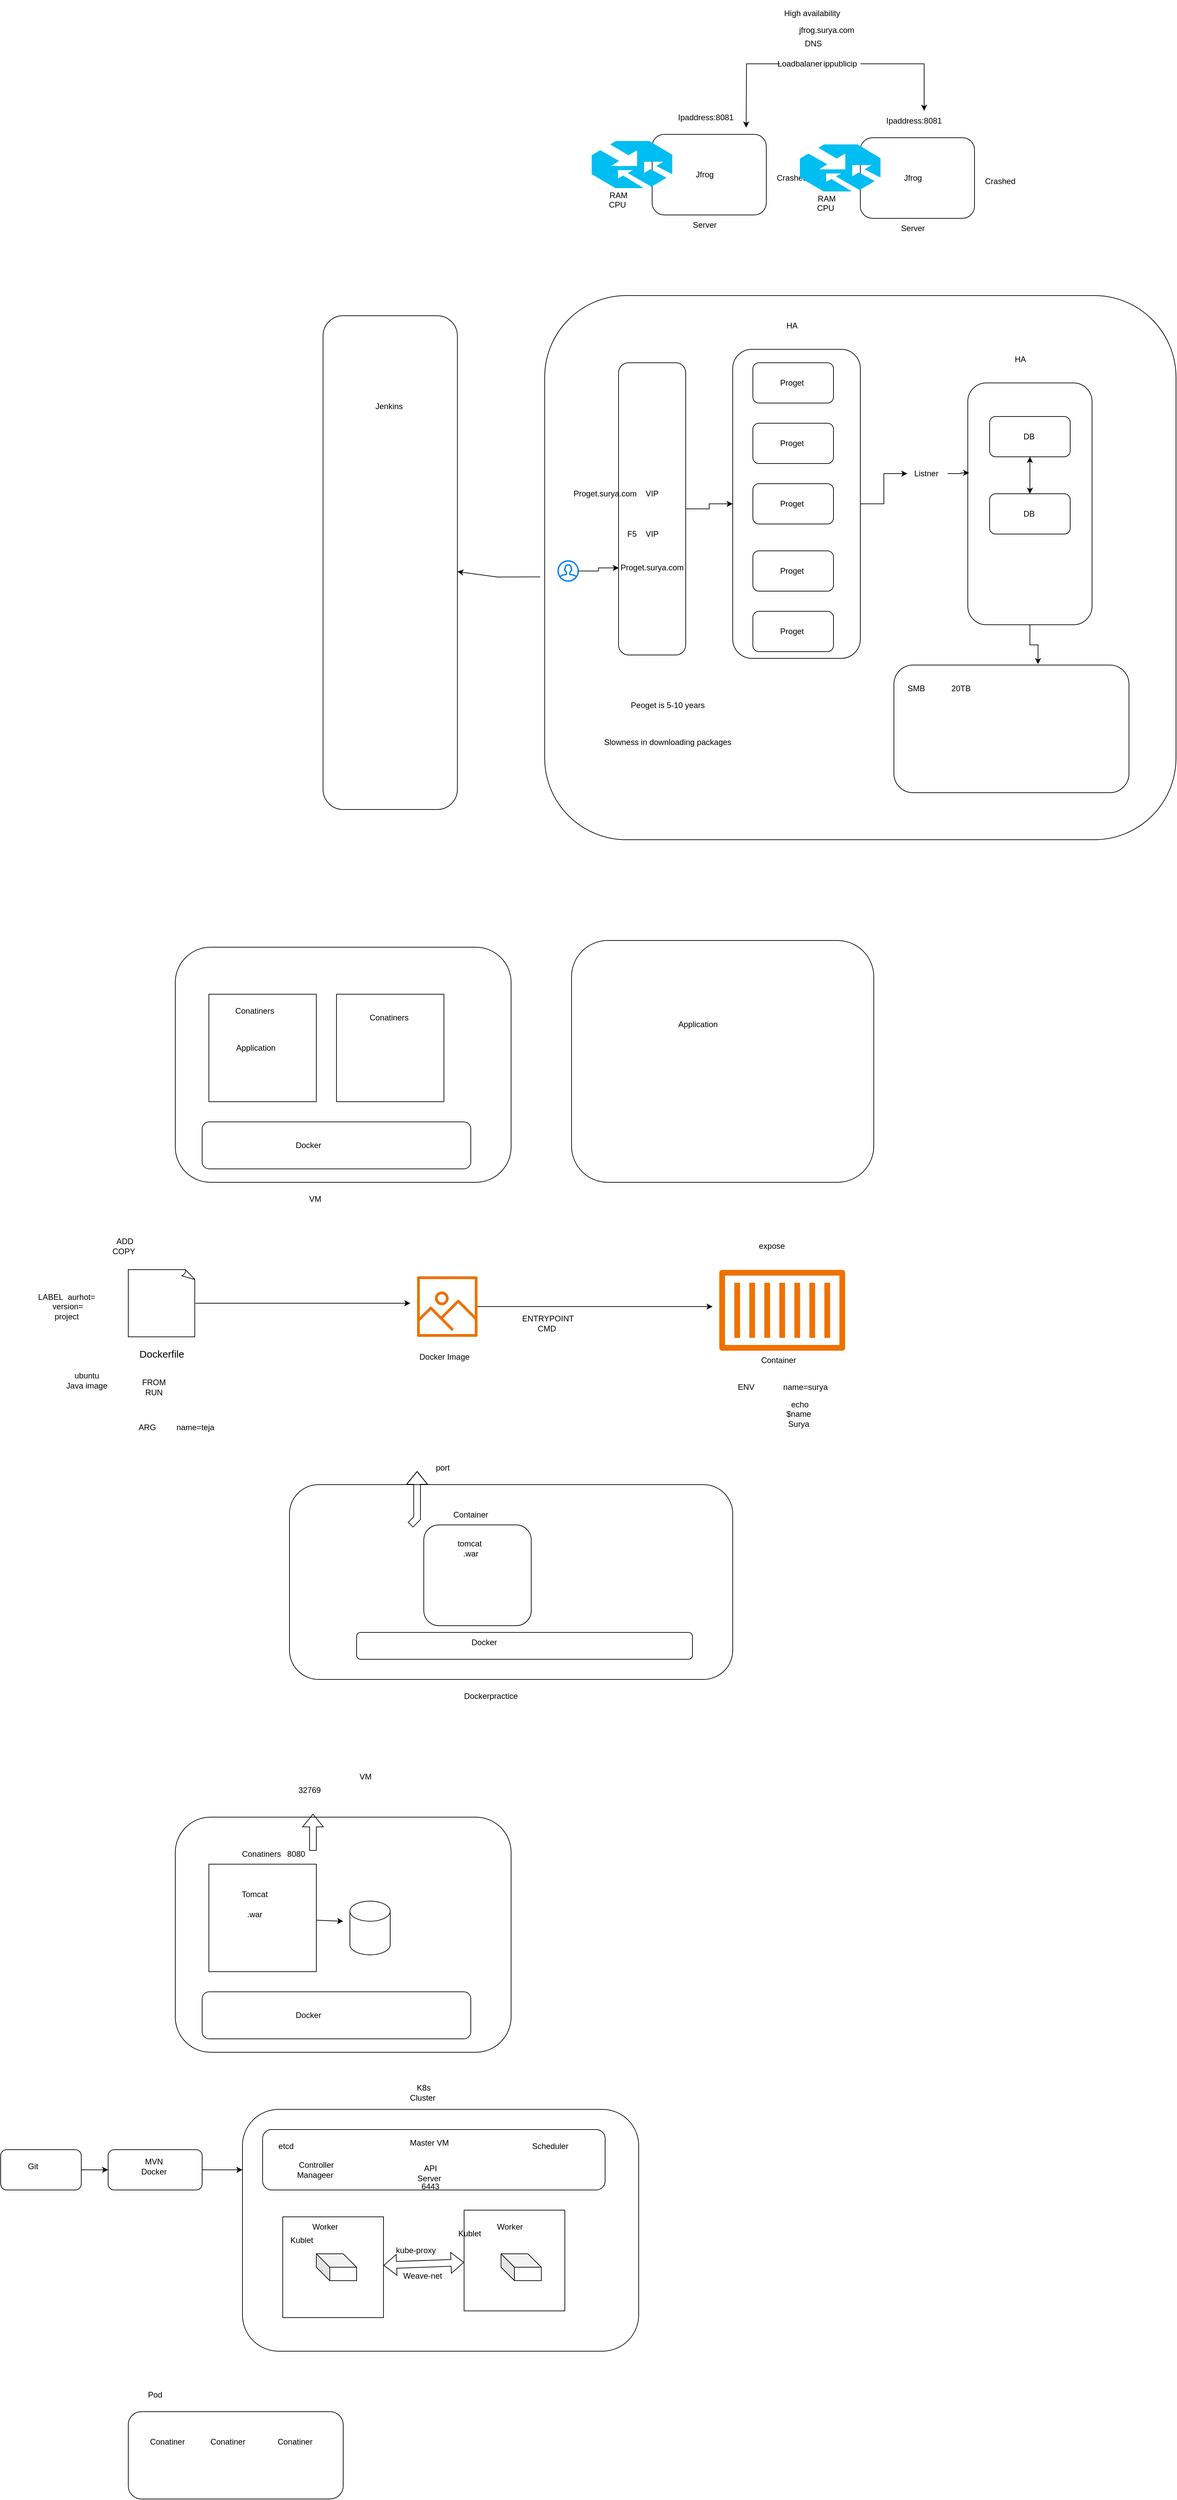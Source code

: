 <mxfile version="24.4.13" type="device">
  <diagram name="Page-1" id="_yAdGxOI9ZKn5OwpSb9d">
    <mxGraphModel dx="2097" dy="783" grid="1" gridSize="10" guides="1" tooltips="1" connect="1" arrows="1" fold="1" page="1" pageScale="1" pageWidth="850" pageHeight="1100" math="0" shadow="0">
      <root>
        <mxCell id="0" />
        <mxCell id="1" parent="0" />
        <mxCell id="o8cPld0QiGwnag17MH1Z-75" value="" style="rounded=1;whiteSpace=wrap;html=1;" parent="1" vertex="1">
          <mxGeometry x="-10" y="450" width="940" height="810" as="geometry" />
        </mxCell>
        <mxCell id="o8cPld0QiGwnag17MH1Z-58" value="" style="rounded=1;whiteSpace=wrap;html=1;" parent="1" vertex="1">
          <mxGeometry x="620" y="580" width="185" height="360" as="geometry" />
        </mxCell>
        <mxCell id="o8cPld0QiGwnag17MH1Z-65" style="edgeStyle=orthogonalEdgeStyle;rounded=0;orthogonalLoop=1;jettySize=auto;html=1;" parent="1" source="o8cPld0QiGwnag17MH1Z-54" target="o8cPld0QiGwnag17MH1Z-64" edge="1">
          <mxGeometry relative="1" as="geometry" />
        </mxCell>
        <mxCell id="o8cPld0QiGwnag17MH1Z-54" value="" style="rounded=1;whiteSpace=wrap;html=1;" parent="1" vertex="1">
          <mxGeometry x="270" y="530" width="190" height="460" as="geometry" />
        </mxCell>
        <mxCell id="o8cPld0QiGwnag17MH1Z-1" value="" style="rounded=1;whiteSpace=wrap;html=1;" parent="1" vertex="1">
          <mxGeometry x="150" y="210" width="170" height="120" as="geometry" />
        </mxCell>
        <mxCell id="o8cPld0QiGwnag17MH1Z-2" value="Server&amp;nbsp;" style="text;html=1;align=center;verticalAlign=middle;whiteSpace=wrap;rounded=0;" parent="1" vertex="1">
          <mxGeometry x="200" y="330" width="60" height="30" as="geometry" />
        </mxCell>
        <mxCell id="o8cPld0QiGwnag17MH1Z-3" value="Jfrog&amp;nbsp;" style="text;html=1;align=center;verticalAlign=middle;whiteSpace=wrap;rounded=0;" parent="1" vertex="1">
          <mxGeometry x="200" y="265" width="60" height="10" as="geometry" />
        </mxCell>
        <mxCell id="o8cPld0QiGwnag17MH1Z-4" value="Ipaddress:8081" style="text;html=1;align=center;verticalAlign=middle;whiteSpace=wrap;rounded=0;" parent="1" vertex="1">
          <mxGeometry x="200" y="170" width="60" height="30" as="geometry" />
        </mxCell>
        <mxCell id="o8cPld0QiGwnag17MH1Z-7" value="" style="verticalLabelPosition=bottom;html=1;verticalAlign=top;align=center;strokeColor=none;fillColor=#00BEF2;shape=mxgraph.azure.traffic_manager;pointerEvents=1;" parent="1" vertex="1">
          <mxGeometry x="60" y="220" width="120" height="70" as="geometry" />
        </mxCell>
        <mxCell id="o8cPld0QiGwnag17MH1Z-9" value="RAM&lt;br&gt;CPU&amp;nbsp;&lt;div&gt;&lt;br/&gt;&lt;/div&gt;" style="text;html=1;align=center;verticalAlign=middle;whiteSpace=wrap;rounded=0;" parent="1" vertex="1">
          <mxGeometry x="70" y="300" width="60" height="30" as="geometry" />
        </mxCell>
        <mxCell id="o8cPld0QiGwnag17MH1Z-10" value="Crashed&amp;nbsp;" style="text;html=1;align=center;verticalAlign=middle;whiteSpace=wrap;rounded=0;" parent="1" vertex="1">
          <mxGeometry x="330" y="260" width="60" height="30" as="geometry" />
        </mxCell>
        <mxCell id="o8cPld0QiGwnag17MH1Z-11" value="High availability&amp;nbsp;" style="text;html=1;align=center;verticalAlign=middle;whiteSpace=wrap;rounded=0;" parent="1" vertex="1">
          <mxGeometry x="290" y="10" width="200" height="40" as="geometry" />
        </mxCell>
        <mxCell id="o8cPld0QiGwnag17MH1Z-12" value="" style="rounded=1;whiteSpace=wrap;html=1;" parent="1" vertex="1">
          <mxGeometry x="460" y="215" width="170" height="120" as="geometry" />
        </mxCell>
        <mxCell id="o8cPld0QiGwnag17MH1Z-13" value="Server&amp;nbsp;" style="text;html=1;align=center;verticalAlign=middle;whiteSpace=wrap;rounded=0;" parent="1" vertex="1">
          <mxGeometry x="510" y="335" width="60" height="30" as="geometry" />
        </mxCell>
        <mxCell id="o8cPld0QiGwnag17MH1Z-14" value="Jfrog&amp;nbsp;" style="text;html=1;align=center;verticalAlign=middle;whiteSpace=wrap;rounded=0;" parent="1" vertex="1">
          <mxGeometry x="510" y="270" width="60" height="10" as="geometry" />
        </mxCell>
        <mxCell id="o8cPld0QiGwnag17MH1Z-15" value="Ipaddress:8081" style="text;html=1;align=center;verticalAlign=middle;whiteSpace=wrap;rounded=0;" parent="1" vertex="1">
          <mxGeometry x="510" y="175" width="60" height="30" as="geometry" />
        </mxCell>
        <mxCell id="o8cPld0QiGwnag17MH1Z-16" value="" style="verticalLabelPosition=bottom;html=1;verticalAlign=top;align=center;strokeColor=none;fillColor=#00BEF2;shape=mxgraph.azure.traffic_manager;pointerEvents=1;" parent="1" vertex="1">
          <mxGeometry x="370" y="225" width="120" height="70" as="geometry" />
        </mxCell>
        <mxCell id="o8cPld0QiGwnag17MH1Z-17" value="RAM&lt;br&gt;CPU&amp;nbsp;&lt;div&gt;&lt;br/&gt;&lt;/div&gt;" style="text;html=1;align=center;verticalAlign=middle;whiteSpace=wrap;rounded=0;" parent="1" vertex="1">
          <mxGeometry x="380" y="305" width="60" height="30" as="geometry" />
        </mxCell>
        <mxCell id="o8cPld0QiGwnag17MH1Z-18" value="Crashed&amp;nbsp;" style="text;html=1;align=center;verticalAlign=middle;whiteSpace=wrap;rounded=0;" parent="1" vertex="1">
          <mxGeometry x="640" y="265" width="60" height="30" as="geometry" />
        </mxCell>
        <mxCell id="o8cPld0QiGwnag17MH1Z-28" style="edgeStyle=orthogonalEdgeStyle;rounded=0;orthogonalLoop=1;jettySize=auto;html=1;" parent="1" source="o8cPld0QiGwnag17MH1Z-26" edge="1">
          <mxGeometry relative="1" as="geometry">
            <mxPoint x="290" y="200" as="targetPoint" />
          </mxGeometry>
        </mxCell>
        <mxCell id="o8cPld0QiGwnag17MH1Z-26" value="Loadbalaner" style="text;html=1;align=center;verticalAlign=middle;whiteSpace=wrap;rounded=0;" parent="1" vertex="1">
          <mxGeometry x="340" y="90" width="60" height="30" as="geometry" />
        </mxCell>
        <mxCell id="o8cPld0QiGwnag17MH1Z-29" style="edgeStyle=orthogonalEdgeStyle;rounded=0;orthogonalLoop=1;jettySize=auto;html=1;entryX=0.75;entryY=0;entryDx=0;entryDy=0;" parent="1" source="o8cPld0QiGwnag17MH1Z-27" target="o8cPld0QiGwnag17MH1Z-15" edge="1">
          <mxGeometry relative="1" as="geometry" />
        </mxCell>
        <mxCell id="o8cPld0QiGwnag17MH1Z-27" value="ippublicip" style="text;html=1;align=center;verticalAlign=middle;whiteSpace=wrap;rounded=0;" parent="1" vertex="1">
          <mxGeometry x="400" y="90" width="60" height="30" as="geometry" />
        </mxCell>
        <mxCell id="o8cPld0QiGwnag17MH1Z-31" value="DNS" style="text;html=1;align=center;verticalAlign=middle;whiteSpace=wrap;rounded=0;" parent="1" vertex="1">
          <mxGeometry x="360" y="60" width="60" height="30" as="geometry" />
        </mxCell>
        <mxCell id="o8cPld0QiGwnag17MH1Z-32" value="jfrog.surya.com" style="text;html=1;align=center;verticalAlign=middle;whiteSpace=wrap;rounded=0;" parent="1" vertex="1">
          <mxGeometry x="380" y="40" width="60" height="30" as="geometry" />
        </mxCell>
        <mxCell id="o8cPld0QiGwnag17MH1Z-33" value="" style="rounded=1;whiteSpace=wrap;html=1;" parent="1" vertex="1">
          <mxGeometry x="300" y="550" width="120" height="60" as="geometry" />
        </mxCell>
        <mxCell id="o8cPld0QiGwnag17MH1Z-34" value="Proget&amp;nbsp;" style="text;html=1;align=center;verticalAlign=middle;whiteSpace=wrap;rounded=0;" parent="1" vertex="1">
          <mxGeometry x="330" y="565" width="60" height="30" as="geometry" />
        </mxCell>
        <mxCell id="o8cPld0QiGwnag17MH1Z-35" value="" style="rounded=1;whiteSpace=wrap;html=1;" parent="1" vertex="1">
          <mxGeometry x="652.5" y="745" width="120" height="60" as="geometry" />
        </mxCell>
        <mxCell id="o8cPld0QiGwnag17MH1Z-36" value="DB&amp;nbsp;" style="text;html=1;align=center;verticalAlign=middle;whiteSpace=wrap;rounded=0;" parent="1" vertex="1">
          <mxGeometry x="682.5" y="760" width="60" height="30" as="geometry" />
        </mxCell>
        <mxCell id="o8cPld0QiGwnag17MH1Z-37" value="" style="rounded=1;whiteSpace=wrap;html=1;" parent="1" vertex="1">
          <mxGeometry x="300" y="640" width="120" height="60" as="geometry" />
        </mxCell>
        <mxCell id="o8cPld0QiGwnag17MH1Z-38" value="Proget&amp;nbsp;" style="text;html=1;align=center;verticalAlign=middle;whiteSpace=wrap;rounded=0;" parent="1" vertex="1">
          <mxGeometry x="330" y="655" width="60" height="30" as="geometry" />
        </mxCell>
        <mxCell id="o8cPld0QiGwnag17MH1Z-39" value="" style="rounded=1;whiteSpace=wrap;html=1;" parent="1" vertex="1">
          <mxGeometry x="300" y="730" width="120" height="60" as="geometry" />
        </mxCell>
        <mxCell id="o8cPld0QiGwnag17MH1Z-40" value="Proget&amp;nbsp;" style="text;html=1;align=center;verticalAlign=middle;whiteSpace=wrap;rounded=0;" parent="1" vertex="1">
          <mxGeometry x="330" y="745" width="60" height="30" as="geometry" />
        </mxCell>
        <mxCell id="o8cPld0QiGwnag17MH1Z-41" value="" style="rounded=1;whiteSpace=wrap;html=1;" parent="1" vertex="1">
          <mxGeometry x="300" y="830" width="120" height="60" as="geometry" />
        </mxCell>
        <mxCell id="o8cPld0QiGwnag17MH1Z-42" value="Proget&amp;nbsp;" style="text;html=1;align=center;verticalAlign=middle;whiteSpace=wrap;rounded=0;" parent="1" vertex="1">
          <mxGeometry x="330" y="845" width="60" height="30" as="geometry" />
        </mxCell>
        <mxCell id="o8cPld0QiGwnag17MH1Z-43" value="" style="rounded=1;whiteSpace=wrap;html=1;" parent="1" vertex="1">
          <mxGeometry x="300" y="920" width="120" height="60" as="geometry" />
        </mxCell>
        <mxCell id="o8cPld0QiGwnag17MH1Z-44" value="Proget&amp;nbsp;" style="text;html=1;align=center;verticalAlign=middle;whiteSpace=wrap;rounded=0;" parent="1" vertex="1">
          <mxGeometry x="330" y="935" width="60" height="30" as="geometry" />
        </mxCell>
        <mxCell id="o8cPld0QiGwnag17MH1Z-55" style="edgeStyle=orthogonalEdgeStyle;rounded=0;orthogonalLoop=1;jettySize=auto;html=1;entryX=0;entryY=0.5;entryDx=0;entryDy=0;" parent="1" source="o8cPld0QiGwnag17MH1Z-46" target="o8cPld0QiGwnag17MH1Z-54" edge="1">
          <mxGeometry relative="1" as="geometry" />
        </mxCell>
        <mxCell id="o8cPld0QiGwnag17MH1Z-46" value="" style="rounded=1;whiteSpace=wrap;html=1;" parent="1" vertex="1">
          <mxGeometry x="100" y="550" width="100" height="435" as="geometry" />
        </mxCell>
        <mxCell id="o8cPld0QiGwnag17MH1Z-47" value="F5" style="text;html=1;align=center;verticalAlign=middle;whiteSpace=wrap;rounded=0;" parent="1" vertex="1">
          <mxGeometry x="90" y="790" width="60" height="30" as="geometry" />
        </mxCell>
        <mxCell id="o8cPld0QiGwnag17MH1Z-48" value="VIP" style="text;html=1;align=center;verticalAlign=middle;whiteSpace=wrap;rounded=0;" parent="1" vertex="1">
          <mxGeometry x="120" y="790" width="60" height="30" as="geometry" />
        </mxCell>
        <mxCell id="o8cPld0QiGwnag17MH1Z-49" value="Proget.surya.com" style="text;html=1;align=center;verticalAlign=middle;whiteSpace=wrap;rounded=0;" parent="1" vertex="1">
          <mxGeometry x="120" y="840" width="60" height="30" as="geometry" />
        </mxCell>
        <mxCell id="o8cPld0QiGwnag17MH1Z-50" value="" style="html=1;verticalLabelPosition=bottom;align=center;labelBackgroundColor=#ffffff;verticalAlign=top;strokeWidth=2;strokeColor=#0080F0;shadow=0;dashed=0;shape=mxgraph.ios7.icons.user;" parent="1" vertex="1">
          <mxGeometry x="10" y="845" width="30" height="30" as="geometry" />
        </mxCell>
        <mxCell id="o8cPld0QiGwnag17MH1Z-51" style="edgeStyle=orthogonalEdgeStyle;rounded=0;orthogonalLoop=1;jettySize=auto;html=1;entryX=0.004;entryY=0.702;entryDx=0;entryDy=0;entryPerimeter=0;" parent="1" source="o8cPld0QiGwnag17MH1Z-50" target="o8cPld0QiGwnag17MH1Z-46" edge="1">
          <mxGeometry relative="1" as="geometry" />
        </mxCell>
        <mxCell id="o8cPld0QiGwnag17MH1Z-57" value="HA&amp;nbsp;" style="text;html=1;align=center;verticalAlign=middle;whiteSpace=wrap;rounded=0;" parent="1" vertex="1">
          <mxGeometry x="330" y="480" width="60" height="30" as="geometry" />
        </mxCell>
        <mxCell id="o8cPld0QiGwnag17MH1Z-61" value="" style="rounded=1;whiteSpace=wrap;html=1;" parent="1" vertex="1">
          <mxGeometry x="652.5" y="630" width="120" height="60" as="geometry" />
        </mxCell>
        <mxCell id="o8cPld0QiGwnag17MH1Z-62" value="DB&amp;nbsp;" style="text;html=1;align=center;verticalAlign=middle;whiteSpace=wrap;rounded=0;" parent="1" vertex="1">
          <mxGeometry x="682.5" y="645" width="60" height="30" as="geometry" />
        </mxCell>
        <mxCell id="o8cPld0QiGwnag17MH1Z-64" value="Listner&amp;nbsp;" style="text;html=1;align=center;verticalAlign=middle;whiteSpace=wrap;rounded=0;" parent="1" vertex="1">
          <mxGeometry x="530" y="700" width="60" height="30" as="geometry" />
        </mxCell>
        <mxCell id="o8cPld0QiGwnag17MH1Z-66" style="edgeStyle=orthogonalEdgeStyle;rounded=0;orthogonalLoop=1;jettySize=auto;html=1;entryX=0.011;entryY=0.372;entryDx=0;entryDy=0;entryPerimeter=0;" parent="1" source="o8cPld0QiGwnag17MH1Z-64" target="o8cPld0QiGwnag17MH1Z-58" edge="1">
          <mxGeometry relative="1" as="geometry" />
        </mxCell>
        <mxCell id="o8cPld0QiGwnag17MH1Z-67" value="" style="endArrow=classic;startArrow=classic;html=1;rounded=0;exitX=0.5;exitY=0;exitDx=0;exitDy=0;" parent="1" source="o8cPld0QiGwnag17MH1Z-35" target="o8cPld0QiGwnag17MH1Z-61" edge="1">
          <mxGeometry width="50" height="50" relative="1" as="geometry">
            <mxPoint x="692.5" y="740" as="sourcePoint" />
            <mxPoint x="742.5" y="690" as="targetPoint" />
          </mxGeometry>
        </mxCell>
        <mxCell id="o8cPld0QiGwnag17MH1Z-68" value="HA&amp;nbsp;" style="text;html=1;align=center;verticalAlign=middle;whiteSpace=wrap;rounded=0;" parent="1" vertex="1">
          <mxGeometry x="670" y="530" width="60" height="30" as="geometry" />
        </mxCell>
        <mxCell id="o8cPld0QiGwnag17MH1Z-69" value="" style="rounded=1;whiteSpace=wrap;html=1;" parent="1" vertex="1">
          <mxGeometry x="510" y="1000" width="350" height="190" as="geometry" />
        </mxCell>
        <mxCell id="o8cPld0QiGwnag17MH1Z-70" value="SMB&amp;nbsp;" style="text;html=1;align=center;verticalAlign=middle;whiteSpace=wrap;rounded=0;" parent="1" vertex="1">
          <mxGeometry x="515" y="1020" width="60" height="30" as="geometry" />
        </mxCell>
        <mxCell id="o8cPld0QiGwnag17MH1Z-71" style="edgeStyle=orthogonalEdgeStyle;rounded=0;orthogonalLoop=1;jettySize=auto;html=1;entryX=0.613;entryY=-0.007;entryDx=0;entryDy=0;entryPerimeter=0;" parent="1" source="o8cPld0QiGwnag17MH1Z-58" target="o8cPld0QiGwnag17MH1Z-69" edge="1">
          <mxGeometry relative="1" as="geometry" />
        </mxCell>
        <mxCell id="o8cPld0QiGwnag17MH1Z-72" value="20TB" style="text;html=1;align=center;verticalAlign=middle;whiteSpace=wrap;rounded=0;" parent="1" vertex="1">
          <mxGeometry x="580" y="1020" width="60" height="30" as="geometry" />
        </mxCell>
        <mxCell id="o8cPld0QiGwnag17MH1Z-73" value="Peoget is 5-10 years&amp;nbsp;" style="text;html=1;align=center;verticalAlign=middle;whiteSpace=wrap;rounded=0;" parent="1" vertex="1">
          <mxGeometry x="30" y="1020" width="290" height="80" as="geometry" />
        </mxCell>
        <mxCell id="o8cPld0QiGwnag17MH1Z-74" value="Slowness in downloading packages&amp;nbsp;" style="text;html=1;align=center;verticalAlign=middle;whiteSpace=wrap;rounded=0;" parent="1" vertex="1">
          <mxGeometry x="40" y="1090" width="270" height="50" as="geometry" />
        </mxCell>
        <mxCell id="o8cPld0QiGwnag17MH1Z-76" value="" style="rounded=1;whiteSpace=wrap;html=1;" parent="1" vertex="1">
          <mxGeometry x="-340" y="480" width="200" height="735" as="geometry" />
        </mxCell>
        <mxCell id="o8cPld0QiGwnag17MH1Z-77" value="Jenkins&amp;nbsp;" style="text;html=1;align=center;verticalAlign=middle;whiteSpace=wrap;rounded=0;" parent="1" vertex="1">
          <mxGeometry x="-270" y="600" width="60" height="30" as="geometry" />
        </mxCell>
        <mxCell id="o8cPld0QiGwnag17MH1Z-78" value="" style="endArrow=classic;html=1;rounded=0;exitX=-0.007;exitY=0.517;exitDx=0;exitDy=0;exitPerimeter=0;" parent="1" source="o8cPld0QiGwnag17MH1Z-75" target="o8cPld0QiGwnag17MH1Z-76" edge="1">
          <mxGeometry width="50" height="50" relative="1" as="geometry">
            <mxPoint x="380" y="890" as="sourcePoint" />
            <mxPoint x="430" y="840" as="targetPoint" />
            <Array as="points">
              <mxPoint x="-80" y="869" />
            </Array>
          </mxGeometry>
        </mxCell>
        <mxCell id="o8cPld0QiGwnag17MH1Z-79" value="VIP" style="text;html=1;align=center;verticalAlign=middle;whiteSpace=wrap;rounded=0;" parent="1" vertex="1">
          <mxGeometry x="120" y="730" width="60" height="30" as="geometry" />
        </mxCell>
        <mxCell id="o8cPld0QiGwnag17MH1Z-80" value="Proget.surya.com" style="text;html=1;align=center;verticalAlign=middle;whiteSpace=wrap;rounded=0;" parent="1" vertex="1">
          <mxGeometry x="50" y="730" width="60" height="30" as="geometry" />
        </mxCell>
        <mxCell id="Mz2o_tIRomysvnrf8cTj-1" value="" style="rounded=1;whiteSpace=wrap;html=1;" parent="1" vertex="1">
          <mxGeometry x="-560" y="1420" width="500" height="350" as="geometry" />
        </mxCell>
        <mxCell id="Mz2o_tIRomysvnrf8cTj-2" value="" style="rounded=1;whiteSpace=wrap;html=1;" parent="1" vertex="1">
          <mxGeometry x="-520" y="1680" width="400" height="70" as="geometry" />
        </mxCell>
        <mxCell id="Mz2o_tIRomysvnrf8cTj-3" value="Docker&amp;nbsp;" style="text;html=1;align=center;verticalAlign=middle;whiteSpace=wrap;rounded=0;" parent="1" vertex="1">
          <mxGeometry x="-390" y="1700" width="60" height="30" as="geometry" />
        </mxCell>
        <mxCell id="Mz2o_tIRomysvnrf8cTj-4" value="VM&amp;nbsp;" style="text;html=1;align=center;verticalAlign=middle;whiteSpace=wrap;rounded=0;" parent="1" vertex="1">
          <mxGeometry x="-380" y="1780" width="60" height="30" as="geometry" />
        </mxCell>
        <mxCell id="Mz2o_tIRomysvnrf8cTj-5" value="" style="whiteSpace=wrap;html=1;aspect=fixed;" parent="1" vertex="1">
          <mxGeometry x="-510" y="1490" width="160" height="160" as="geometry" />
        </mxCell>
        <mxCell id="Mz2o_tIRomysvnrf8cTj-6" value="" style="whiteSpace=wrap;html=1;aspect=fixed;" parent="1" vertex="1">
          <mxGeometry x="-320" y="1490" width="160" height="160" as="geometry" />
        </mxCell>
        <mxCell id="Mz2o_tIRomysvnrf8cTj-7" value="Conatiners&amp;nbsp;" style="text;html=1;align=center;verticalAlign=middle;whiteSpace=wrap;rounded=0;" parent="1" vertex="1">
          <mxGeometry x="-470" y="1500" width="60" height="30" as="geometry" />
        </mxCell>
        <mxCell id="Mz2o_tIRomysvnrf8cTj-8" value="Conatiners&amp;nbsp;" style="text;html=1;align=center;verticalAlign=middle;whiteSpace=wrap;rounded=0;" parent="1" vertex="1">
          <mxGeometry x="-270" y="1510" width="60" height="30" as="geometry" />
        </mxCell>
        <mxCell id="Mz2o_tIRomysvnrf8cTj-9" value="" style="rounded=1;whiteSpace=wrap;html=1;" parent="1" vertex="1">
          <mxGeometry x="30" y="1410" width="450" height="360" as="geometry" />
        </mxCell>
        <mxCell id="Mz2o_tIRomysvnrf8cTj-10" value="Application&amp;nbsp;" style="text;html=1;align=center;verticalAlign=middle;whiteSpace=wrap;rounded=0;" parent="1" vertex="1">
          <mxGeometry x="190" y="1520" width="60" height="30" as="geometry" />
        </mxCell>
        <mxCell id="Mz2o_tIRomysvnrf8cTj-11" value="Application" style="text;html=1;align=center;verticalAlign=middle;whiteSpace=wrap;rounded=0;" parent="1" vertex="1">
          <mxGeometry x="-470" y="1555" width="60" height="30" as="geometry" />
        </mxCell>
        <mxCell id="Mz2o_tIRomysvnrf8cTj-13" value="" style="sketch=0;outlineConnect=0;fontColor=#232F3E;gradientColor=none;fillColor=#ED7100;strokeColor=none;dashed=0;verticalLabelPosition=bottom;verticalAlign=top;align=center;html=1;fontSize=12;fontStyle=0;aspect=fixed;pointerEvents=1;shape=mxgraph.aws4.container_1;" parent="1" vertex="1">
          <mxGeometry x="250" y="1900" width="187.36" height="121" as="geometry" />
        </mxCell>
        <mxCell id="Mz2o_tIRomysvnrf8cTj-19" style="edgeStyle=orthogonalEdgeStyle;rounded=0;orthogonalLoop=1;jettySize=auto;html=1;" parent="1" source="Mz2o_tIRomysvnrf8cTj-15" edge="1">
          <mxGeometry relative="1" as="geometry">
            <mxPoint x="-210" y="1950" as="targetPoint" />
          </mxGeometry>
        </mxCell>
        <mxCell id="Mz2o_tIRomysvnrf8cTj-15" value="" style="whiteSpace=wrap;html=1;shape=mxgraph.basic.document" parent="1" vertex="1">
          <mxGeometry x="-630" y="1900" width="100" height="100" as="geometry" />
        </mxCell>
        <mxCell id="Mz2o_tIRomysvnrf8cTj-16" value="&lt;font style=&quot;font-size: 15px;&quot;&gt;Dockerfile&lt;/font&gt;" style="text;html=1;align=center;verticalAlign=middle;whiteSpace=wrap;rounded=0;" parent="1" vertex="1">
          <mxGeometry x="-610" y="2010" width="60" height="30" as="geometry" />
        </mxCell>
        <mxCell id="Mz2o_tIRomysvnrf8cTj-17" value="Container&amp;nbsp;" style="text;html=1;align=center;verticalAlign=middle;whiteSpace=wrap;rounded=0;" parent="1" vertex="1">
          <mxGeometry x="310" y="2020" width="60" height="30" as="geometry" />
        </mxCell>
        <mxCell id="Mz2o_tIRomysvnrf8cTj-20" style="edgeStyle=orthogonalEdgeStyle;rounded=0;orthogonalLoop=1;jettySize=auto;html=1;" parent="1" source="Mz2o_tIRomysvnrf8cTj-18" edge="1">
          <mxGeometry relative="1" as="geometry">
            <mxPoint x="240" y="1955" as="targetPoint" />
          </mxGeometry>
        </mxCell>
        <mxCell id="Mz2o_tIRomysvnrf8cTj-18" value="" style="sketch=0;outlineConnect=0;fontColor=#232F3E;gradientColor=none;fillColor=#ED7100;strokeColor=none;dashed=0;verticalLabelPosition=bottom;verticalAlign=top;align=center;html=1;fontSize=12;fontStyle=0;aspect=fixed;pointerEvents=1;shape=mxgraph.aws4.container_registry_image;" parent="1" vertex="1">
          <mxGeometry x="-200" y="1910" width="90" height="90" as="geometry" />
        </mxCell>
        <mxCell id="Mz2o_tIRomysvnrf8cTj-21" value="Docker Image&amp;nbsp;" style="text;html=1;align=center;verticalAlign=middle;whiteSpace=wrap;rounded=0;" parent="1" vertex="1">
          <mxGeometry x="-240" y="2010" width="165" height="40" as="geometry" />
        </mxCell>
        <mxCell id="8guPvn3R2oZE80Hqtptw-2" value="" style="rounded=1;whiteSpace=wrap;html=1;" parent="1" vertex="1">
          <mxGeometry x="-560" y="2715" width="500" height="350" as="geometry" />
        </mxCell>
        <mxCell id="8guPvn3R2oZE80Hqtptw-3" value="" style="rounded=1;whiteSpace=wrap;html=1;" parent="1" vertex="1">
          <mxGeometry x="-520" y="2975" width="400" height="70" as="geometry" />
        </mxCell>
        <mxCell id="8guPvn3R2oZE80Hqtptw-4" value="Docker&amp;nbsp;" style="text;html=1;align=center;verticalAlign=middle;whiteSpace=wrap;rounded=0;" parent="1" vertex="1">
          <mxGeometry x="-390" y="2995" width="60" height="30" as="geometry" />
        </mxCell>
        <mxCell id="8guPvn3R2oZE80Hqtptw-5" value="" style="whiteSpace=wrap;html=1;aspect=fixed;" parent="1" vertex="1">
          <mxGeometry x="-510" y="2785" width="160" height="160" as="geometry" />
        </mxCell>
        <mxCell id="8guPvn3R2oZE80Hqtptw-7" value="Conatiners&amp;nbsp;" style="text;html=1;align=center;verticalAlign=middle;whiteSpace=wrap;rounded=0;" parent="1" vertex="1">
          <mxGeometry x="-460" y="2755" width="60" height="30" as="geometry" />
        </mxCell>
        <mxCell id="8guPvn3R2oZE80Hqtptw-9" value="Tomcat&amp;nbsp;" style="text;html=1;align=center;verticalAlign=middle;whiteSpace=wrap;rounded=0;" parent="1" vertex="1">
          <mxGeometry x="-470" y="2815" width="60" height="30" as="geometry" />
        </mxCell>
        <mxCell id="8guPvn3R2oZE80Hqtptw-11" value=".war&amp;nbsp;" style="text;html=1;align=center;verticalAlign=middle;whiteSpace=wrap;rounded=0;" parent="1" vertex="1">
          <mxGeometry x="-470" y="2845" width="60" height="30" as="geometry" />
        </mxCell>
        <mxCell id="8guPvn3R2oZE80Hqtptw-12" value="8080" style="text;html=1;align=center;verticalAlign=middle;whiteSpace=wrap;rounded=0;" parent="1" vertex="1">
          <mxGeometry x="-410" y="2755" width="60" height="30" as="geometry" />
        </mxCell>
        <mxCell id="8guPvn3R2oZE80Hqtptw-13" value="" style="shape=flexArrow;endArrow=classic;html=1;rounded=0;" parent="1" edge="1">
          <mxGeometry width="50" height="50" relative="1" as="geometry">
            <mxPoint x="-355" y="2765" as="sourcePoint" />
            <mxPoint x="-355" y="2710" as="targetPoint" />
          </mxGeometry>
        </mxCell>
        <mxCell id="8guPvn3R2oZE80Hqtptw-16" value="VM&amp;nbsp;" style="text;html=1;align=center;verticalAlign=middle;whiteSpace=wrap;rounded=0;" parent="1" vertex="1">
          <mxGeometry x="-305" y="2640" width="60" height="30" as="geometry" />
        </mxCell>
        <mxCell id="8guPvn3R2oZE80Hqtptw-17" value="FROM&amp;nbsp;&lt;br&gt;RUN&amp;nbsp;" style="text;html=1;align=center;verticalAlign=middle;whiteSpace=wrap;rounded=0;" parent="1" vertex="1">
          <mxGeometry x="-620" y="2060" width="60" height="30" as="geometry" />
        </mxCell>
        <mxCell id="8guPvn3R2oZE80Hqtptw-18" value="ubuntu&amp;nbsp;&lt;br&gt;Java image&amp;nbsp;" style="text;html=1;align=center;verticalAlign=middle;whiteSpace=wrap;rounded=0;" parent="1" vertex="1">
          <mxGeometry x="-750" y="2040" width="120" height="50" as="geometry" />
        </mxCell>
        <mxCell id="8guPvn3R2oZE80Hqtptw-19" value="ENTRYPOINT &lt;br&gt;CMD&amp;nbsp;" style="text;html=1;align=center;verticalAlign=middle;whiteSpace=wrap;rounded=0;" parent="1" vertex="1">
          <mxGeometry x="-70" y="1950" width="130" height="60" as="geometry" />
        </mxCell>
        <mxCell id="8guPvn3R2oZE80Hqtptw-20" value="ADD&lt;br&gt;COPY&amp;nbsp;" style="text;html=1;align=center;verticalAlign=middle;whiteSpace=wrap;rounded=0;" parent="1" vertex="1">
          <mxGeometry x="-680" y="1840" width="90" height="50" as="geometry" />
        </mxCell>
        <mxCell id="8guPvn3R2oZE80Hqtptw-21" value="expose&amp;nbsp;" style="text;html=1;align=center;verticalAlign=middle;whiteSpace=wrap;rounded=0;" parent="1" vertex="1">
          <mxGeometry x="300" y="1850" width="60" height="30" as="geometry" />
        </mxCell>
        <mxCell id="8guPvn3R2oZE80Hqtptw-22" value="LABEL&amp;nbsp; aurhot=&amp;nbsp;&lt;div&gt;version=&lt;/div&gt;&lt;div&gt;project&amp;nbsp;&lt;/div&gt;" style="text;html=1;align=center;verticalAlign=middle;whiteSpace=wrap;rounded=0;" parent="1" vertex="1">
          <mxGeometry x="-820" y="1915" width="200" height="80" as="geometry" />
        </mxCell>
        <mxCell id="8guPvn3R2oZE80Hqtptw-23" value="ARG&amp;nbsp;" style="text;html=1;align=center;verticalAlign=middle;whiteSpace=wrap;rounded=0;" parent="1" vertex="1">
          <mxGeometry x="-630" y="2120" width="60" height="30" as="geometry" />
        </mxCell>
        <mxCell id="8guPvn3R2oZE80Hqtptw-24" value="ENV" style="text;html=1;align=center;verticalAlign=middle;whiteSpace=wrap;rounded=0;" parent="1" vertex="1">
          <mxGeometry x="260" y="2060" width="60" height="30" as="geometry" />
        </mxCell>
        <mxCell id="8guPvn3R2oZE80Hqtptw-25" value="name=teja" style="text;html=1;align=center;verticalAlign=middle;whiteSpace=wrap;rounded=0;" parent="1" vertex="1">
          <mxGeometry x="-560" y="2120" width="60" height="30" as="geometry" />
        </mxCell>
        <mxCell id="8guPvn3R2oZE80Hqtptw-26" value="name=surya&amp;nbsp;" style="text;html=1;align=center;verticalAlign=middle;whiteSpace=wrap;rounded=0;" parent="1" vertex="1">
          <mxGeometry x="350" y="2060" width="60" height="30" as="geometry" />
        </mxCell>
        <mxCell id="8guPvn3R2oZE80Hqtptw-27" value="echo $name&amp;nbsp;&lt;br&gt;Surya&amp;nbsp;" style="text;html=1;align=center;verticalAlign=middle;whiteSpace=wrap;rounded=0;" parent="1" vertex="1">
          <mxGeometry x="340" y="2100" width="60" height="30" as="geometry" />
        </mxCell>
        <mxCell id="8guPvn3R2oZE80Hqtptw-28" value="" style="rounded=1;whiteSpace=wrap;html=1;" parent="1" vertex="1">
          <mxGeometry x="-390" y="2220" width="660" height="290" as="geometry" />
        </mxCell>
        <mxCell id="8guPvn3R2oZE80Hqtptw-29" value="Dockerpractice" style="text;html=1;align=center;verticalAlign=middle;whiteSpace=wrap;rounded=0;" parent="1" vertex="1">
          <mxGeometry x="-120" y="2520" width="60" height="30" as="geometry" />
        </mxCell>
        <mxCell id="8guPvn3R2oZE80Hqtptw-30" value="" style="rounded=1;whiteSpace=wrap;html=1;" parent="1" vertex="1">
          <mxGeometry x="-290" y="2440" width="500" height="40" as="geometry" />
        </mxCell>
        <mxCell id="8guPvn3R2oZE80Hqtptw-31" value="Docker" style="text;html=1;align=center;verticalAlign=middle;whiteSpace=wrap;rounded=0;" parent="1" vertex="1">
          <mxGeometry x="-130" y="2440" width="60" height="30" as="geometry" />
        </mxCell>
        <mxCell id="8guPvn3R2oZE80Hqtptw-32" value="" style="rounded=1;whiteSpace=wrap;html=1;" parent="1" vertex="1">
          <mxGeometry x="-190" y="2280" width="160" height="150" as="geometry" />
        </mxCell>
        <mxCell id="8guPvn3R2oZE80Hqtptw-33" value="Container" style="text;html=1;align=center;verticalAlign=middle;whiteSpace=wrap;rounded=0;" parent="1" vertex="1">
          <mxGeometry x="-150" y="2250" width="60" height="30" as="geometry" />
        </mxCell>
        <mxCell id="8guPvn3R2oZE80Hqtptw-34" value="tomcat&amp;nbsp;&lt;br&gt;.war" style="text;html=1;align=center;verticalAlign=middle;whiteSpace=wrap;rounded=0;" parent="1" vertex="1">
          <mxGeometry x="-150" y="2300" width="60" height="30" as="geometry" />
        </mxCell>
        <mxCell id="8guPvn3R2oZE80Hqtptw-37" value="" style="shape=flexArrow;endArrow=classic;html=1;rounded=0;" parent="1" edge="1">
          <mxGeometry width="50" height="50" relative="1" as="geometry">
            <mxPoint x="-210" y="2280" as="sourcePoint" />
            <mxPoint x="-200" y="2200" as="targetPoint" />
            <Array as="points">
              <mxPoint x="-200" y="2270" />
            </Array>
          </mxGeometry>
        </mxCell>
        <mxCell id="8guPvn3R2oZE80Hqtptw-38" value="port&amp;nbsp;" style="text;html=1;align=center;verticalAlign=middle;whiteSpace=wrap;rounded=0;" parent="1" vertex="1">
          <mxGeometry x="-190" y="2180" width="60" height="30" as="geometry" />
        </mxCell>
        <mxCell id="5dSfD-6rdvg-DJ3gG_yj-1" value="32769" style="text;html=1;align=center;verticalAlign=middle;whiteSpace=wrap;rounded=0;" vertex="1" parent="1">
          <mxGeometry x="-390" y="2660" width="60" height="30" as="geometry" />
        </mxCell>
        <mxCell id="5dSfD-6rdvg-DJ3gG_yj-2" value="" style="shape=cylinder3;whiteSpace=wrap;html=1;boundedLbl=1;backgroundOutline=1;size=15;" vertex="1" parent="1">
          <mxGeometry x="-300" y="2840" width="60" height="80" as="geometry" />
        </mxCell>
        <mxCell id="5dSfD-6rdvg-DJ3gG_yj-3" value="" style="endArrow=classic;html=1;rounded=0;" edge="1" parent="1" source="8guPvn3R2oZE80Hqtptw-5">
          <mxGeometry width="50" height="50" relative="1" as="geometry">
            <mxPoint x="-230" y="2940" as="sourcePoint" />
            <mxPoint x="-310" y="2870" as="targetPoint" />
          </mxGeometry>
        </mxCell>
        <mxCell id="5dSfD-6rdvg-DJ3gG_yj-7" style="edgeStyle=orthogonalEdgeStyle;rounded=0;orthogonalLoop=1;jettySize=auto;html=1;" edge="1" parent="1" source="5dSfD-6rdvg-DJ3gG_yj-5" target="5dSfD-6rdvg-DJ3gG_yj-8">
          <mxGeometry relative="1" as="geometry">
            <mxPoint x="-600" y="3240" as="targetPoint" />
          </mxGeometry>
        </mxCell>
        <mxCell id="5dSfD-6rdvg-DJ3gG_yj-5" value="" style="rounded=1;whiteSpace=wrap;html=1;" vertex="1" parent="1">
          <mxGeometry x="-820" y="3210" width="120" height="60" as="geometry" />
        </mxCell>
        <mxCell id="5dSfD-6rdvg-DJ3gG_yj-6" value="Git&amp;nbsp;" style="text;html=1;align=center;verticalAlign=middle;whiteSpace=wrap;rounded=0;" vertex="1" parent="1">
          <mxGeometry x="-800" y="3220" width="60" height="30" as="geometry" />
        </mxCell>
        <mxCell id="5dSfD-6rdvg-DJ3gG_yj-10" style="edgeStyle=orthogonalEdgeStyle;rounded=0;orthogonalLoop=1;jettySize=auto;html=1;" edge="1" parent="1" source="5dSfD-6rdvg-DJ3gG_yj-8">
          <mxGeometry relative="1" as="geometry">
            <mxPoint x="-460" y="3240" as="targetPoint" />
          </mxGeometry>
        </mxCell>
        <mxCell id="5dSfD-6rdvg-DJ3gG_yj-8" value="" style="rounded=1;whiteSpace=wrap;html=1;" vertex="1" parent="1">
          <mxGeometry x="-660" y="3210" width="140" height="60" as="geometry" />
        </mxCell>
        <mxCell id="5dSfD-6rdvg-DJ3gG_yj-9" value="MVN&amp;nbsp;&lt;br&gt;Docker&amp;nbsp;" style="text;html=1;align=center;verticalAlign=middle;whiteSpace=wrap;rounded=0;" vertex="1" parent="1">
          <mxGeometry x="-620" y="3220" width="60" height="30" as="geometry" />
        </mxCell>
        <mxCell id="5dSfD-6rdvg-DJ3gG_yj-11" value="" style="rounded=1;whiteSpace=wrap;html=1;" vertex="1" parent="1">
          <mxGeometry x="-460" y="3150" width="590" height="360" as="geometry" />
        </mxCell>
        <mxCell id="5dSfD-6rdvg-DJ3gG_yj-12" value="K8s Cluster&amp;nbsp;" style="text;html=1;align=center;verticalAlign=middle;whiteSpace=wrap;rounded=0;" vertex="1" parent="1">
          <mxGeometry x="-220" y="3110" width="60" height="30" as="geometry" />
        </mxCell>
        <mxCell id="5dSfD-6rdvg-DJ3gG_yj-13" value="" style="rounded=1;whiteSpace=wrap;html=1;" vertex="1" parent="1">
          <mxGeometry x="-430" y="3180" width="510" height="90" as="geometry" />
        </mxCell>
        <mxCell id="5dSfD-6rdvg-DJ3gG_yj-14" value="" style="whiteSpace=wrap;html=1;aspect=fixed;" vertex="1" parent="1">
          <mxGeometry x="-400" y="3310" width="150" height="150" as="geometry" />
        </mxCell>
        <mxCell id="5dSfD-6rdvg-DJ3gG_yj-15" value="" style="whiteSpace=wrap;html=1;aspect=fixed;" vertex="1" parent="1">
          <mxGeometry x="-130" y="3300" width="150" height="150" as="geometry" />
        </mxCell>
        <mxCell id="5dSfD-6rdvg-DJ3gG_yj-16" value="Master VM&amp;nbsp;" style="text;html=1;align=center;verticalAlign=middle;whiteSpace=wrap;rounded=0;" vertex="1" parent="1">
          <mxGeometry x="-245" y="3190" width="130" height="20" as="geometry" />
        </mxCell>
        <mxCell id="5dSfD-6rdvg-DJ3gG_yj-17" value="Worker&amp;nbsp;" style="text;html=1;align=center;verticalAlign=middle;whiteSpace=wrap;rounded=0;" vertex="1" parent="1">
          <mxGeometry x="-365" y="3310" width="60" height="30" as="geometry" />
        </mxCell>
        <mxCell id="5dSfD-6rdvg-DJ3gG_yj-18" value="Worker&amp;nbsp;" style="text;html=1;align=center;verticalAlign=middle;whiteSpace=wrap;rounded=0;" vertex="1" parent="1">
          <mxGeometry x="-90" y="3310" width="60" height="30" as="geometry" />
        </mxCell>
        <mxCell id="5dSfD-6rdvg-DJ3gG_yj-19" value="" style="shape=cube;whiteSpace=wrap;html=1;boundedLbl=1;backgroundOutline=1;darkOpacity=0.05;darkOpacity2=0.1;" vertex="1" parent="1">
          <mxGeometry x="-350" y="3365" width="60" height="40" as="geometry" />
        </mxCell>
        <mxCell id="5dSfD-6rdvg-DJ3gG_yj-22" value="" style="shape=cube;whiteSpace=wrap;html=1;boundedLbl=1;backgroundOutline=1;darkOpacity=0.05;darkOpacity2=0.1;" vertex="1" parent="1">
          <mxGeometry x="-75" y="3365" width="60" height="40" as="geometry" />
        </mxCell>
        <mxCell id="5dSfD-6rdvg-DJ3gG_yj-23" value="API Server&amp;nbsp;" style="text;html=1;align=center;verticalAlign=middle;whiteSpace=wrap;rounded=0;" vertex="1" parent="1">
          <mxGeometry x="-210" y="3230" width="60" height="30" as="geometry" />
        </mxCell>
        <mxCell id="5dSfD-6rdvg-DJ3gG_yj-24" value="6443" style="text;html=1;align=center;verticalAlign=middle;whiteSpace=wrap;rounded=0;" vertex="1" parent="1">
          <mxGeometry x="-210" y="3250" width="60" height="30" as="geometry" />
        </mxCell>
        <mxCell id="5dSfD-6rdvg-DJ3gG_yj-25" value="etcd" style="text;html=1;align=center;verticalAlign=middle;whiteSpace=wrap;rounded=0;" vertex="1" parent="1">
          <mxGeometry x="-425" y="3190" width="60" height="30" as="geometry" />
        </mxCell>
        <mxCell id="5dSfD-6rdvg-DJ3gG_yj-26" value="Scheduler&amp;nbsp;" style="text;html=1;align=center;verticalAlign=middle;whiteSpace=wrap;rounded=0;" vertex="1" parent="1">
          <mxGeometry x="-30" y="3190" width="60" height="30" as="geometry" />
        </mxCell>
        <mxCell id="5dSfD-6rdvg-DJ3gG_yj-27" value="Controller Manageer&amp;nbsp;" style="text;html=1;align=center;verticalAlign=middle;whiteSpace=wrap;rounded=0;" vertex="1" parent="1">
          <mxGeometry x="-380" y="3225" width="60" height="30" as="geometry" />
        </mxCell>
        <mxCell id="5dSfD-6rdvg-DJ3gG_yj-28" value="Kublet&amp;nbsp;" style="text;html=1;align=center;verticalAlign=middle;whiteSpace=wrap;rounded=0;" vertex="1" parent="1">
          <mxGeometry x="-400" y="3330" width="60" height="30" as="geometry" />
        </mxCell>
        <mxCell id="5dSfD-6rdvg-DJ3gG_yj-29" value="Kublet&amp;nbsp;" style="text;html=1;align=center;verticalAlign=middle;whiteSpace=wrap;rounded=0;" vertex="1" parent="1">
          <mxGeometry x="-150" y="3320" width="60" height="30" as="geometry" />
        </mxCell>
        <mxCell id="5dSfD-6rdvg-DJ3gG_yj-30" value="" style="shape=flexArrow;endArrow=classic;startArrow=classic;html=1;rounded=0;" edge="1" parent="1" source="5dSfD-6rdvg-DJ3gG_yj-14" target="5dSfD-6rdvg-DJ3gG_yj-15">
          <mxGeometry width="100" height="100" relative="1" as="geometry">
            <mxPoint x="-290" y="3480" as="sourcePoint" />
            <mxPoint x="-190" y="3380" as="targetPoint" />
          </mxGeometry>
        </mxCell>
        <mxCell id="5dSfD-6rdvg-DJ3gG_yj-31" value="kube-proxy&amp;nbsp;" style="text;html=1;align=center;verticalAlign=middle;whiteSpace=wrap;rounded=0;" vertex="1" parent="1">
          <mxGeometry x="-260" y="3340" width="120" height="40" as="geometry" />
        </mxCell>
        <mxCell id="5dSfD-6rdvg-DJ3gG_yj-32" value="Weave-net&amp;nbsp;" style="text;html=1;align=center;verticalAlign=middle;whiteSpace=wrap;rounded=0;" vertex="1" parent="1">
          <mxGeometry x="-230" y="3380" width="80" height="35" as="geometry" />
        </mxCell>
        <mxCell id="5dSfD-6rdvg-DJ3gG_yj-33" value="" style="rounded=1;whiteSpace=wrap;html=1;" vertex="1" parent="1">
          <mxGeometry x="-630" y="3600" width="320" height="130" as="geometry" />
        </mxCell>
        <mxCell id="5dSfD-6rdvg-DJ3gG_yj-34" value="Pod" style="text;html=1;align=center;verticalAlign=middle;whiteSpace=wrap;rounded=0;" vertex="1" parent="1">
          <mxGeometry x="-620" y="3560" width="60" height="30" as="geometry" />
        </mxCell>
        <mxCell id="5dSfD-6rdvg-DJ3gG_yj-35" value="Conatiner&amp;nbsp;" style="text;html=1;align=center;verticalAlign=middle;whiteSpace=wrap;rounded=0;" vertex="1" parent="1">
          <mxGeometry x="-600" y="3630" width="60" height="30" as="geometry" />
        </mxCell>
        <mxCell id="5dSfD-6rdvg-DJ3gG_yj-36" value="Conatiner&amp;nbsp;" style="text;html=1;align=center;verticalAlign=middle;whiteSpace=wrap;rounded=0;" vertex="1" parent="1">
          <mxGeometry x="-510" y="3630" width="60" height="30" as="geometry" />
        </mxCell>
        <mxCell id="5dSfD-6rdvg-DJ3gG_yj-37" value="Conatiner&amp;nbsp;" style="text;html=1;align=center;verticalAlign=middle;whiteSpace=wrap;rounded=0;" vertex="1" parent="1">
          <mxGeometry x="-410" y="3630" width="60" height="30" as="geometry" />
        </mxCell>
      </root>
    </mxGraphModel>
  </diagram>
</mxfile>
